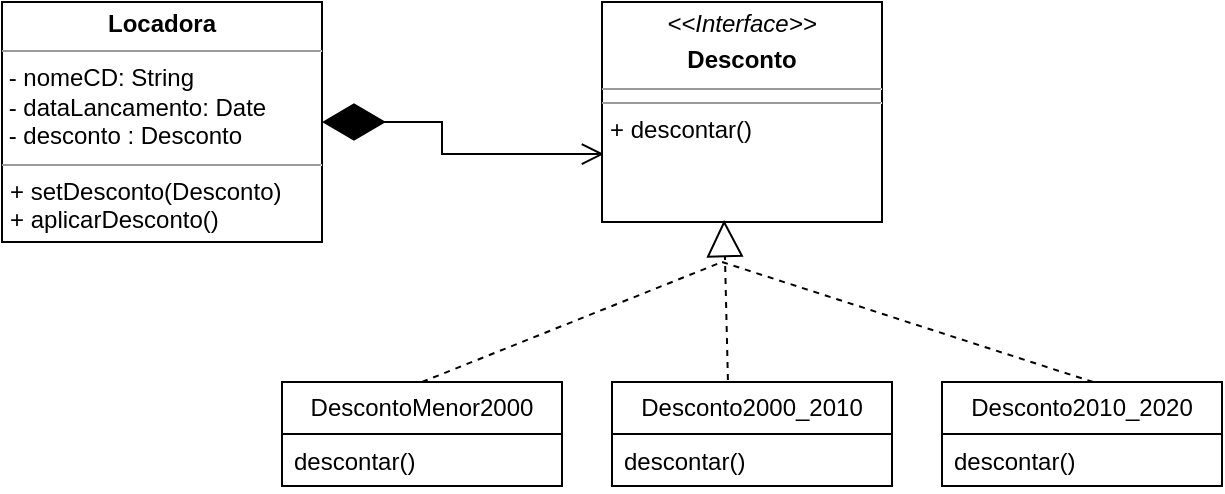 <mxfile version="21.6.8" type="device">
  <diagram name="Página-1" id="zI4FPrp43am5sp3HuRfG">
    <mxGraphModel dx="1368" dy="736" grid="1" gridSize="10" guides="1" tooltips="1" connect="1" arrows="1" fold="1" page="1" pageScale="1" pageWidth="827" pageHeight="1169" math="0" shadow="0">
      <root>
        <mxCell id="0" />
        <mxCell id="1" parent="0" />
        <mxCell id="41o6ISGUVjwBPMPgYM7_-23" style="edgeStyle=orthogonalEdgeStyle;rounded=0;orthogonalLoop=1;jettySize=auto;html=1;entryX=0.007;entryY=0.691;entryDx=0;entryDy=0;entryPerimeter=0;startArrow=diamondThin;startFill=1;startSize=29;endSize=9;endArrow=open;endFill=0;" edge="1" parent="1" target="41o6ISGUVjwBPMPgYM7_-6">
          <mxGeometry relative="1" as="geometry">
            <mxPoint x="280" y="110" as="sourcePoint" />
            <mxPoint x="396.01" y="126" as="targetPoint" />
            <Array as="points">
              <mxPoint x="340" y="110" />
              <mxPoint x="340" y="126" />
            </Array>
          </mxGeometry>
        </mxCell>
        <mxCell id="41o6ISGUVjwBPMPgYM7_-5" value="&lt;p style=&quot;margin:0px;margin-top:4px;text-align:center;&quot;&gt;&lt;b&gt;Locadora&lt;/b&gt;&lt;/p&gt;&lt;hr size=&quot;1&quot;&gt;&lt;div&gt;&amp;nbsp;- nomeCD: String&lt;/div&gt;&lt;div&gt;&amp;nbsp;- dataLancamento: Date&lt;br&gt;&lt;/div&gt;&lt;div&gt;&amp;nbsp;- desconto : Desconto&lt;br&gt;&lt;/div&gt;&lt;hr size=&quot;1&quot;&gt;&lt;p style=&quot;margin:0px;margin-left:4px;&quot;&gt;+ setDesconto(Desconto)&lt;/p&gt;&lt;p style=&quot;margin:0px;margin-left:4px;&quot;&gt;+ aplicarDesconto()&lt;br&gt;&lt;/p&gt;&lt;p style=&quot;margin:0px;margin-left:4px;&quot;&gt;&lt;br&gt;&lt;/p&gt;" style="verticalAlign=top;align=left;overflow=fill;fontSize=12;fontFamily=Helvetica;html=1;whiteSpace=wrap;" vertex="1" parent="1">
          <mxGeometry x="120" y="50" width="160" height="120" as="geometry" />
        </mxCell>
        <mxCell id="41o6ISGUVjwBPMPgYM7_-6" value="&lt;p style=&quot;margin:0px;margin-top:4px;text-align:center;&quot;&gt;&lt;i&gt;&amp;lt;&amp;lt;Interface&amp;gt;&amp;gt;&lt;/i&gt;&lt;/p&gt;&lt;p style=&quot;margin:0px;margin-top:4px;text-align:center;&quot;&gt;&lt;b&gt;Desconto&lt;/b&gt;&lt;br&gt;&lt;/p&gt;&lt;hr size=&quot;1&quot;&gt;&lt;hr size=&quot;1&quot;&gt;&lt;p style=&quot;margin:0px;margin-left:4px;&quot;&gt;+ descontar()&lt;br&gt;&lt;/p&gt;" style="verticalAlign=top;align=left;overflow=fill;fontSize=12;fontFamily=Helvetica;html=1;whiteSpace=wrap;" vertex="1" parent="1">
          <mxGeometry x="420" y="50" width="140" height="110" as="geometry" />
        </mxCell>
        <mxCell id="41o6ISGUVjwBPMPgYM7_-10" value="Desconto2000_2010" style="swimlane;fontStyle=0;childLayout=stackLayout;horizontal=1;startSize=26;fillColor=none;horizontalStack=0;resizeParent=1;resizeParentMax=0;resizeLast=0;collapsible=1;marginBottom=0;whiteSpace=wrap;html=1;" vertex="1" parent="1">
          <mxGeometry x="425" y="240" width="140" height="52" as="geometry">
            <mxRectangle x="425" y="240" width="150" height="30" as="alternateBounds" />
          </mxGeometry>
        </mxCell>
        <mxCell id="41o6ISGUVjwBPMPgYM7_-11" value="descontar()" style="text;strokeColor=none;fillColor=none;align=left;verticalAlign=top;spacingLeft=4;spacingRight=4;overflow=hidden;rotatable=0;points=[[0,0.5],[1,0.5]];portConstraint=eastwest;whiteSpace=wrap;html=1;" vertex="1" parent="41o6ISGUVjwBPMPgYM7_-10">
          <mxGeometry y="26" width="140" height="26" as="geometry" />
        </mxCell>
        <mxCell id="41o6ISGUVjwBPMPgYM7_-34" style="rounded=0;orthogonalLoop=1;jettySize=auto;html=1;dashed=1;endArrow=none;endFill=0;" edge="1" parent="1">
          <mxGeometry relative="1" as="geometry">
            <mxPoint x="480" y="180" as="targetPoint" />
            <mxPoint x="665.581" y="240" as="sourcePoint" />
          </mxGeometry>
        </mxCell>
        <mxCell id="41o6ISGUVjwBPMPgYM7_-14" value="Desconto2010_2020" style="swimlane;fontStyle=0;childLayout=stackLayout;horizontal=1;startSize=26;fillColor=none;horizontalStack=0;resizeParent=1;resizeParentMax=0;resizeLast=0;collapsible=1;marginBottom=0;whiteSpace=wrap;html=1;" vertex="1" parent="1">
          <mxGeometry x="590" y="240" width="140" height="52" as="geometry" />
        </mxCell>
        <mxCell id="41o6ISGUVjwBPMPgYM7_-15" value="descontar()" style="text;strokeColor=none;fillColor=none;align=left;verticalAlign=top;spacingLeft=4;spacingRight=4;overflow=hidden;rotatable=0;points=[[0,0.5],[1,0.5]];portConstraint=eastwest;whiteSpace=wrap;html=1;" vertex="1" parent="41o6ISGUVjwBPMPgYM7_-14">
          <mxGeometry y="26" width="140" height="26" as="geometry" />
        </mxCell>
        <mxCell id="41o6ISGUVjwBPMPgYM7_-32" style="rounded=0;orthogonalLoop=1;jettySize=auto;html=1;exitX=0.5;exitY=0;exitDx=0;exitDy=0;endArrow=none;endFill=0;dashed=1;" edge="1" parent="1" source="41o6ISGUVjwBPMPgYM7_-25">
          <mxGeometry relative="1" as="geometry">
            <mxPoint x="480" y="180" as="targetPoint" />
          </mxGeometry>
        </mxCell>
        <mxCell id="41o6ISGUVjwBPMPgYM7_-25" value="DescontoMenor2000" style="swimlane;fontStyle=0;childLayout=stackLayout;horizontal=1;startSize=26;fillColor=none;horizontalStack=0;resizeParent=1;resizeParentMax=0;resizeLast=0;collapsible=1;marginBottom=0;whiteSpace=wrap;html=1;" vertex="1" parent="1">
          <mxGeometry x="260" y="240" width="140" height="52" as="geometry" />
        </mxCell>
        <mxCell id="41o6ISGUVjwBPMPgYM7_-26" value="descontar()" style="text;strokeColor=none;fillColor=none;align=left;verticalAlign=top;spacingLeft=4;spacingRight=4;overflow=hidden;rotatable=0;points=[[0,0.5],[1,0.5]];portConstraint=eastwest;whiteSpace=wrap;html=1;" vertex="1" parent="41o6ISGUVjwBPMPgYM7_-25">
          <mxGeometry y="26" width="140" height="26" as="geometry" />
        </mxCell>
        <mxCell id="41o6ISGUVjwBPMPgYM7_-30" value="" style="endArrow=block;endSize=16;endFill=0;html=1;rounded=0;exitX=0.414;exitY=-0.019;exitDx=0;exitDy=0;exitPerimeter=0;entryX=0.436;entryY=0.991;entryDx=0;entryDy=0;entryPerimeter=0;dashed=1;" edge="1" parent="1" source="41o6ISGUVjwBPMPgYM7_-10" target="41o6ISGUVjwBPMPgYM7_-6">
          <mxGeometry width="160" relative="1" as="geometry">
            <mxPoint x="480" y="210" as="sourcePoint" />
            <mxPoint x="483" y="170" as="targetPoint" />
          </mxGeometry>
        </mxCell>
      </root>
    </mxGraphModel>
  </diagram>
</mxfile>
